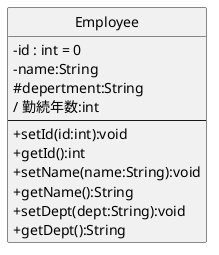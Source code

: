 @startuml クラス図
    skinparam classAttributeIconSize 0
    ' class A << ステレオタイプ >>{}
    ' class B {
    '     - 属性１:int
    '     - 属性２:String
    ' }
    ' class C{
    '     ---
    '     + 操作１():void
    '     + 操作２():String
    ' }
    ' class D{
    '     - 属性１:int
    '     - 属性２:String
    '     ---
    '     + 操作１():void
    '     + 操作２():String
    ' }
    class Employee{
        - id : int = 0
        - name:String
        # depertment:String
        / 勤続年数:int
        ---
        + setId(id:int):void
        + getId():int
        + setName(name:String):void
        + getName():String 
        + setDept(dept:String):void
        + getDept():String
    }
    hide Employee circle
@enduml